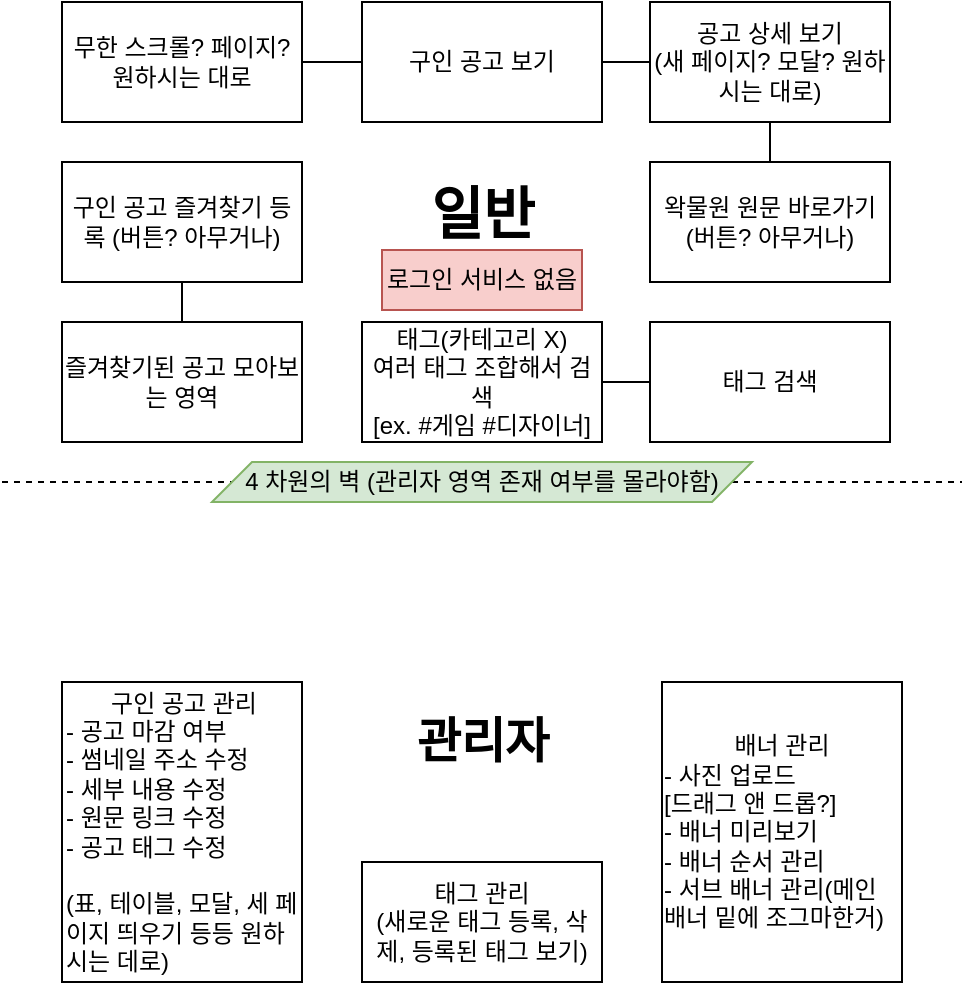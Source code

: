 <mxfile>
    <diagram id="3dZUKVR7yfFkO374x5LT" name="페이지-1">
        <mxGraphModel dx="471" dy="367" grid="1" gridSize="10" guides="1" tooltips="1" connect="1" arrows="1" fold="1" page="1" pageScale="1" pageWidth="827" pageHeight="1169" background="#FFFFFF" math="0" shadow="0">
            <root>
                <mxCell id="0"/>
                <mxCell id="1" parent="0"/>
                <mxCell id="2" value="구인 공고 보기" style="rounded=0;whiteSpace=wrap;html=1;" parent="1" vertex="1">
                    <mxGeometry x="180" y="10" width="120" height="60" as="geometry"/>
                </mxCell>
                <mxCell id="3" value="태그 검색" style="rounded=0;whiteSpace=wrap;html=1;" parent="1" vertex="1">
                    <mxGeometry x="324" y="170" width="120" height="60" as="geometry"/>
                </mxCell>
                <mxCell id="4" value="구인 공고 즐겨찾기 등록 (버튼? 아무거나)" style="rounded=0;whiteSpace=wrap;html=1;" parent="1" vertex="1">
                    <mxGeometry x="30" y="90" width="120" height="60" as="geometry"/>
                </mxCell>
                <mxCell id="5" value="즐겨찾기된 공고 모아보는 영역" style="rounded=0;whiteSpace=wrap;html=1;" parent="1" vertex="1">
                    <mxGeometry x="30" y="170" width="120" height="60" as="geometry"/>
                </mxCell>
                <mxCell id="6" value="&lt;h3&gt;일반&lt;/h3&gt;" style="text;strokeColor=none;fillColor=none;html=1;fontSize=24;fontStyle=1;verticalAlign=middle;align=center;" parent="1" vertex="1">
                    <mxGeometry x="190" y="96" width="100" height="40" as="geometry"/>
                </mxCell>
                <mxCell id="7" value="무한 스크롤? 페이지? 원하시는 대로" style="rounded=0;whiteSpace=wrap;html=1;" parent="1" vertex="1">
                    <mxGeometry x="30" y="10" width="120" height="60" as="geometry"/>
                </mxCell>
                <mxCell id="8" value="공고 상세 보기&lt;br&gt;(새 페이지? 모달? 원하시는 대로)" style="rounded=0;whiteSpace=wrap;html=1;" parent="1" vertex="1">
                    <mxGeometry x="324" y="10" width="120" height="60" as="geometry"/>
                </mxCell>
                <mxCell id="9" value="왁물원 원문 바로가기 &lt;br&gt;(버튼? 아무거나)" style="rounded=0;whiteSpace=wrap;html=1;" parent="1" vertex="1">
                    <mxGeometry x="324" y="90" width="120" height="60" as="geometry"/>
                </mxCell>
                <mxCell id="12" value="관리자" style="text;strokeColor=none;fillColor=none;html=1;fontSize=24;fontStyle=1;verticalAlign=middle;align=center;" parent="1" vertex="1">
                    <mxGeometry x="190" y="360" width="100" height="40" as="geometry"/>
                </mxCell>
                <mxCell id="13" value="&lt;div style=&quot;text-align: center;&quot;&gt;&lt;span style=&quot;background-color: initial;&quot;&gt;구인 공고 관리&lt;/span&gt;&lt;/div&gt;&lt;div style=&quot;&quot;&gt;&lt;span style=&quot;background-color: initial;&quot;&gt;- 공고 마감 여부&lt;/span&gt;&lt;/div&gt;&lt;div style=&quot;&quot;&gt;&lt;span style=&quot;background-color: initial;&quot;&gt;- 썸네일 주소 수정&lt;/span&gt;&lt;/div&gt;&lt;div style=&quot;&quot;&gt;&lt;span style=&quot;background-color: initial;&quot;&gt;- 세부 내용 수정&lt;/span&gt;&lt;/div&gt;&lt;div style=&quot;&quot;&gt;&lt;span style=&quot;background-color: initial;&quot;&gt;- 원문 링크 수정&lt;br&gt;&lt;/span&gt;&lt;/div&gt;&lt;div style=&quot;&quot;&gt;&lt;span style=&quot;background-color: initial;&quot;&gt;- 공고 태그 수정&lt;br&gt;&lt;/span&gt;&lt;/div&gt;&lt;div style=&quot;&quot;&gt;&lt;span style=&quot;background-color: initial;&quot;&gt;&lt;br&gt;&lt;/span&gt;&lt;/div&gt;&lt;div style=&quot;&quot;&gt;(표, 테이블, 모달, 세 페이지 띄우기 등등 원하시는 데로)&lt;br&gt;&lt;/div&gt;" style="rounded=0;whiteSpace=wrap;html=1;align=left;" parent="1" vertex="1">
                    <mxGeometry x="30" y="350" width="120" height="150" as="geometry"/>
                </mxCell>
                <mxCell id="15" value="태그(카테고리 X)&lt;br&gt;여러 태그 조합해서 검색&lt;br&gt;[ex. #게임 #디자이너]" style="rounded=0;whiteSpace=wrap;html=1;" parent="1" vertex="1">
                    <mxGeometry x="180" y="170" width="120" height="60" as="geometry"/>
                </mxCell>
                <mxCell id="16" value="태그 관리&lt;br&gt;(새로운 태그 등록, 삭제, 등록된 태그 보기)" style="rounded=0;whiteSpace=wrap;html=1;" parent="1" vertex="1">
                    <mxGeometry x="180" y="440" width="120" height="60" as="geometry"/>
                </mxCell>
                <mxCell id="20" value="" style="endArrow=none;html=1;entryX=0.5;entryY=1;entryDx=0;entryDy=0;exitX=0.5;exitY=0;exitDx=0;exitDy=0;" parent="1" source="5" target="4" edge="1">
                    <mxGeometry width="50" height="50" relative="1" as="geometry">
                        <mxPoint x="220" y="150" as="sourcePoint"/>
                        <mxPoint x="270" y="100" as="targetPoint"/>
                    </mxGeometry>
                </mxCell>
                <mxCell id="21" value="" style="endArrow=none;html=1;entryX=1;entryY=0.5;entryDx=0;entryDy=0;exitX=0;exitY=0.5;exitDx=0;exitDy=0;" parent="1" source="8" target="2" edge="1">
                    <mxGeometry width="50" height="50" relative="1" as="geometry">
                        <mxPoint x="220" y="150" as="sourcePoint"/>
                        <mxPoint x="270" y="100" as="targetPoint"/>
                    </mxGeometry>
                </mxCell>
                <mxCell id="22" value="" style="endArrow=none;html=1;entryX=0.5;entryY=1;entryDx=0;entryDy=0;exitX=0.5;exitY=0;exitDx=0;exitDy=0;" parent="1" source="9" target="8" edge="1">
                    <mxGeometry width="50" height="50" relative="1" as="geometry">
                        <mxPoint x="220" y="150" as="sourcePoint"/>
                        <mxPoint x="270" y="100" as="targetPoint"/>
                    </mxGeometry>
                </mxCell>
                <mxCell id="24" value="" style="endArrow=none;html=1;entryX=0;entryY=0.5;entryDx=0;entryDy=0;exitX=1;exitY=0.5;exitDx=0;exitDy=0;" parent="1" source="15" target="3" edge="1">
                    <mxGeometry width="50" height="50" relative="1" as="geometry">
                        <mxPoint x="210" y="160" as="sourcePoint"/>
                        <mxPoint x="260" y="110" as="targetPoint"/>
                    </mxGeometry>
                </mxCell>
                <mxCell id="25" value="" style="endArrow=none;html=1;entryX=1;entryY=0.5;entryDx=0;entryDy=0;exitX=0;exitY=0.5;exitDx=0;exitDy=0;" parent="1" source="2" target="7" edge="1">
                    <mxGeometry width="50" height="50" relative="1" as="geometry">
                        <mxPoint x="210" y="160" as="sourcePoint"/>
                        <mxPoint x="260" y="110" as="targetPoint"/>
                    </mxGeometry>
                </mxCell>
                <mxCell id="28" value="" style="endArrow=none;dashed=1;html=1;startArrow=none;" parent="1" source="30" edge="1">
                    <mxGeometry width="50" height="50" relative="1" as="geometry">
                        <mxPoint y="250" as="sourcePoint"/>
                        <mxPoint x="480" y="250" as="targetPoint"/>
                    </mxGeometry>
                </mxCell>
                <mxCell id="29" value="로그인 서비스 없음" style="text;html=1;strokeColor=#b85450;fillColor=#f8cecc;align=center;verticalAlign=middle;whiteSpace=wrap;rounded=0;" parent="1" vertex="1">
                    <mxGeometry x="190" y="134" width="100" height="30" as="geometry"/>
                </mxCell>
                <mxCell id="31" value="" style="endArrow=none;dashed=1;html=1;" parent="1" target="30" edge="1">
                    <mxGeometry width="50" height="50" relative="1" as="geometry">
                        <mxPoint y="250" as="sourcePoint"/>
                        <mxPoint x="480" y="250" as="targetPoint"/>
                    </mxGeometry>
                </mxCell>
                <mxCell id="30" value="4 차원의 벽 (관리자 영역 존재 여부를 몰라야함)" style="shape=parallelogram;perimeter=parallelogramPerimeter;whiteSpace=wrap;html=1;fixedSize=1;fillColor=#d5e8d4;strokeColor=#82b366;" parent="1" vertex="1">
                    <mxGeometry x="105" y="240" width="270" height="20" as="geometry"/>
                </mxCell>
                <mxCell id="34" value="배너 관리&lt;br&gt;&lt;div style=&quot;text-align: left;&quot;&gt;&lt;span style=&quot;background-color: initial;&quot;&gt;- 사진 업로드&lt;/span&gt;&lt;/div&gt;&lt;div style=&quot;text-align: left;&quot;&gt;&lt;span style=&quot;background-color: initial;&quot;&gt;[드래그 앤 드롭?]&lt;/span&gt;&lt;/div&gt;&lt;div style=&quot;text-align: left;&quot;&gt;&lt;span style=&quot;background-color: initial;&quot;&gt;- 배너 미리보기&lt;/span&gt;&lt;/div&gt;&lt;div style=&quot;text-align: left;&quot;&gt;&lt;span style=&quot;background-color: initial;&quot;&gt;- 배너 순서 관리&lt;/span&gt;&lt;/div&gt;&lt;div style=&quot;text-align: left;&quot;&gt;&lt;span style=&quot;background-color: initial;&quot;&gt;- 서브 배너 관리(메인 배너 밑에 조그마한거)&lt;/span&gt;&lt;/div&gt;" style="rounded=0;whiteSpace=wrap;html=1;" vertex="1" parent="1">
                    <mxGeometry x="330" y="350" width="120" height="150" as="geometry"/>
                </mxCell>
            </root>
        </mxGraphModel>
    </diagram>
</mxfile>